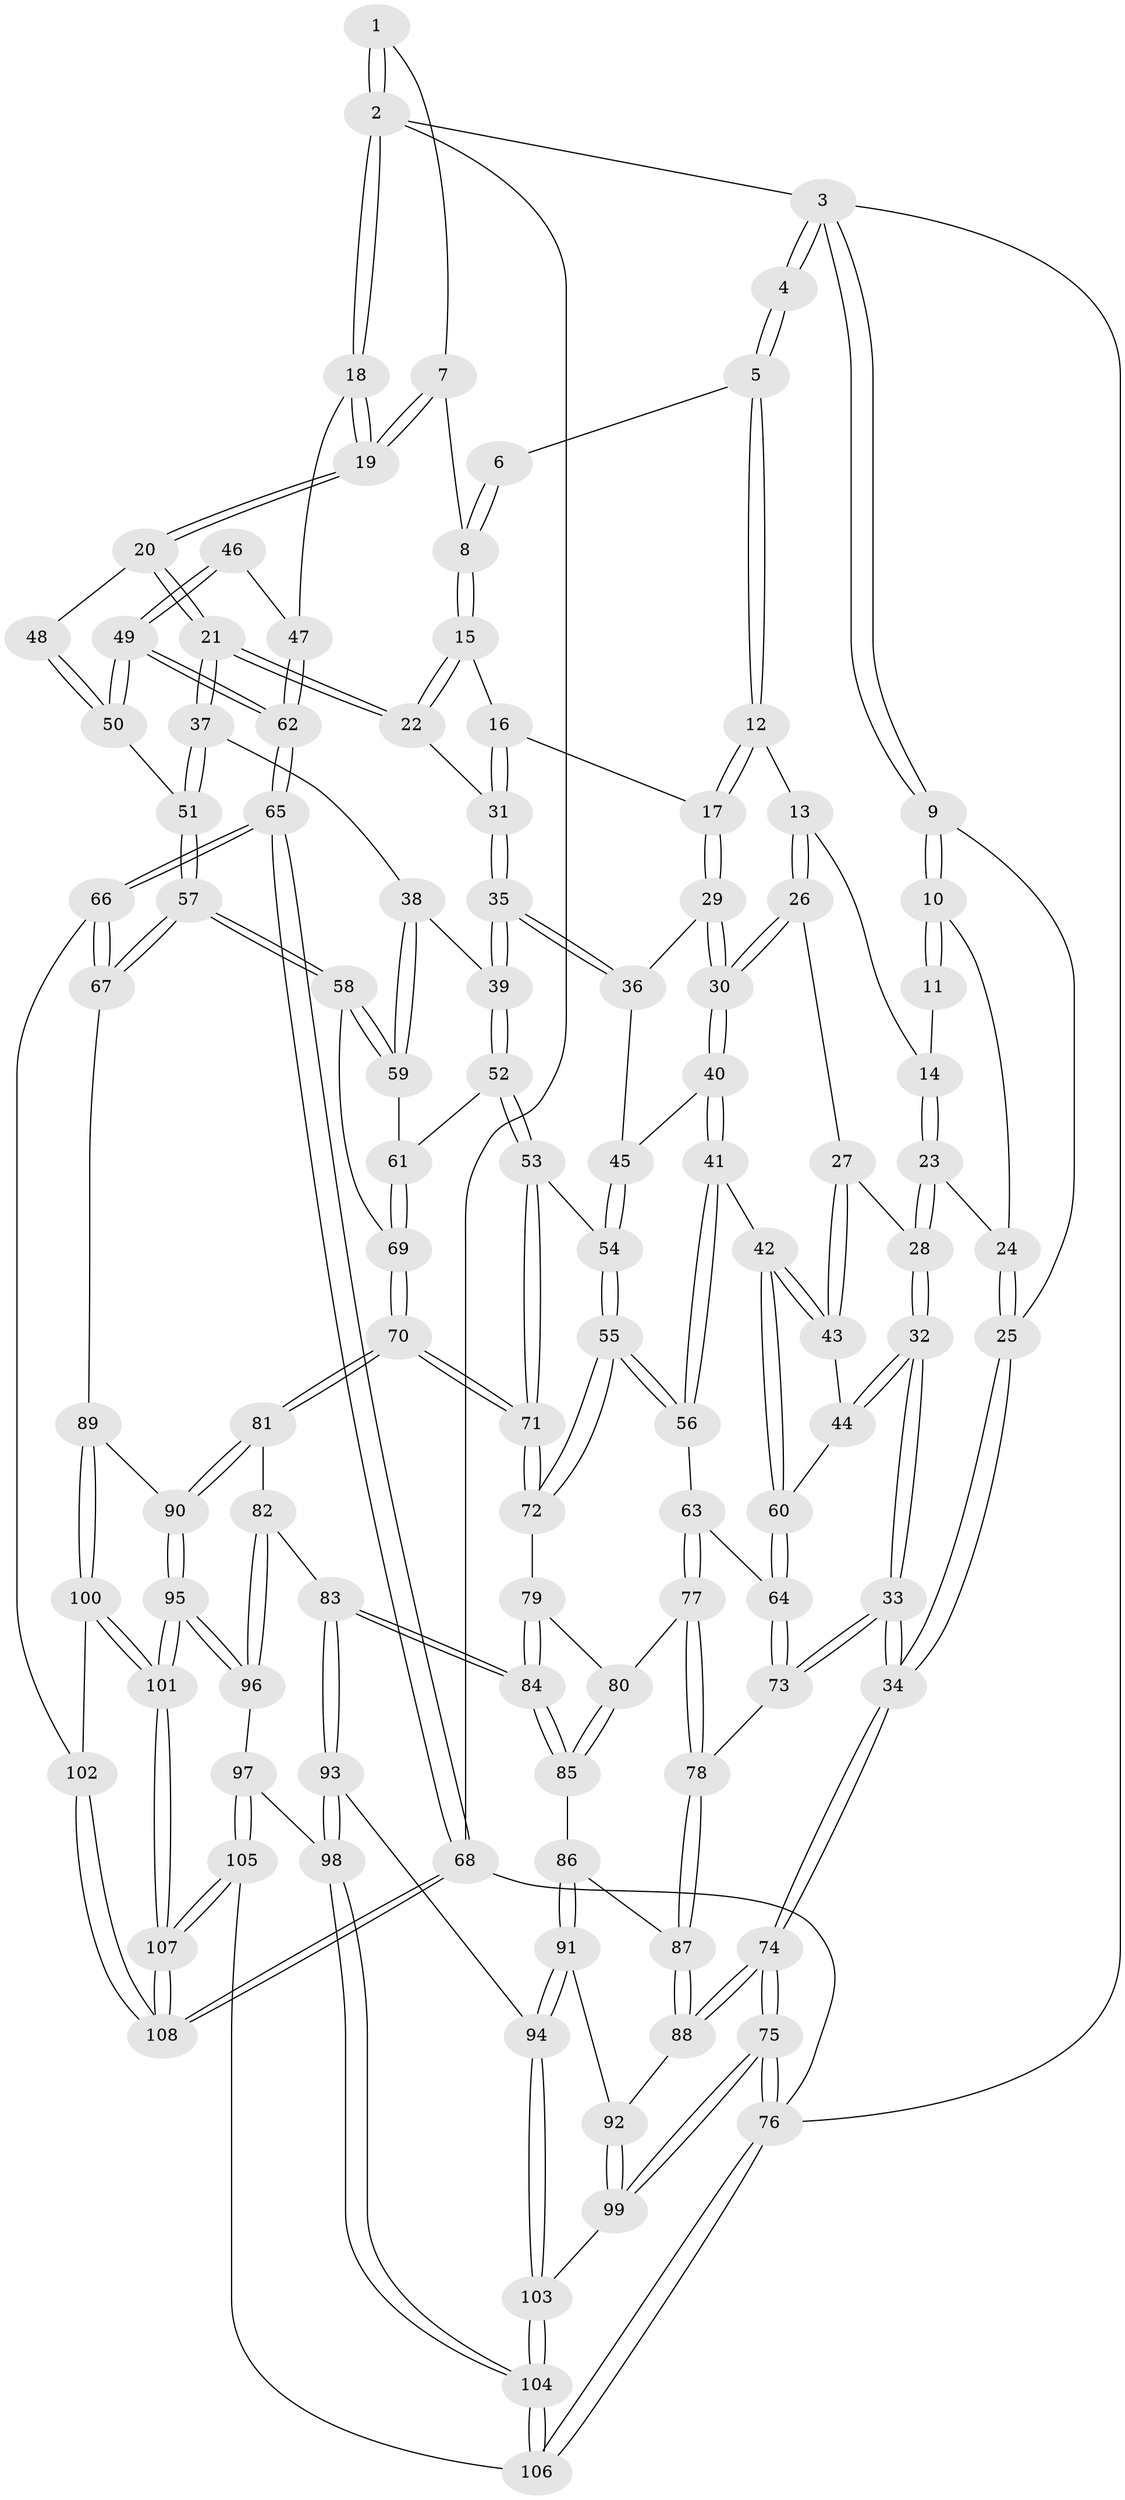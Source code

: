 // coarse degree distribution, {3: 0.11627906976744186, 4: 0.4186046511627907, 2: 0.09302325581395349, 5: 0.16279069767441862, 7: 0.046511627906976744, 6: 0.16279069767441862}
// Generated by graph-tools (version 1.1) at 2025/04/03/04/25 22:04:57]
// undirected, 108 vertices, 267 edges
graph export_dot {
graph [start="1"]
  node [color=gray90,style=filled];
  1 [pos="+0.8230085048960772+0"];
  2 [pos="+1+0"];
  3 [pos="+0+0"];
  4 [pos="+0.21042133552656542+0"];
  5 [pos="+0.37028862701832505+0"];
  6 [pos="+0.4038712251404961+0"];
  7 [pos="+0.7078742363416759+0.046578223442955896"];
  8 [pos="+0.6274881479929547+0.09877025308903248"];
  9 [pos="+0+0"];
  10 [pos="+0.11101775314503948+0.10469752958719543"];
  11 [pos="+0.1968405832124716+0"];
  12 [pos="+0.4004255368007085+0.13700571938551565"];
  13 [pos="+0.28879899736218323+0.162531721267783"];
  14 [pos="+0.24369107027393996+0.1518309672957712"];
  15 [pos="+0.6047697889721397+0.1627177929494089"];
  16 [pos="+0.510601076043923+0.17908126450339534"];
  17 [pos="+0.42909499950368607+0.18241711763501567"];
  18 [pos="+1+0"];
  19 [pos="+0.8178141004384483+0.1549425827995211"];
  20 [pos="+0.7889298123883868+0.28432865162973164"];
  21 [pos="+0.7754293973986852+0.2931863600100278"];
  22 [pos="+0.64221481687764+0.20674164722086505"];
  23 [pos="+0.12816445702235152+0.1779540503255519"];
  24 [pos="+0.11030680219623427+0.12045383280039965"];
  25 [pos="+0+0.1872450627771977"];
  26 [pos="+0.2457100002900914+0.24916642520710583"];
  27 [pos="+0.13525263953023228+0.25478295889502556"];
  28 [pos="+0.1180952513880934+0.24391078563788385"];
  29 [pos="+0.4154944314579197+0.24980905970089123"];
  30 [pos="+0.34068839228181785+0.3180674182539964"];
  31 [pos="+0.5699872491582517+0.3130007451846967"];
  32 [pos="+0+0.352881891793572"];
  33 [pos="+0+0.3932983607331173"];
  34 [pos="+0+0.39569696016511074"];
  35 [pos="+0.5497413411669485+0.38373613551086494"];
  36 [pos="+0.480101809434091+0.3266178120568265"];
  37 [pos="+0.7711019764061852+0.3044377751190718"];
  38 [pos="+0.7476255855651707+0.33209175323856427"];
  39 [pos="+0.5502204368656257+0.38458275386969004"];
  40 [pos="+0.3259925980716365+0.35098160481983304"];
  41 [pos="+0.28615229194811215+0.39380615226398213"];
  42 [pos="+0.22405463973248327+0.3873342818139793"];
  43 [pos="+0.22011484450926336+0.3839530011000124"];
  44 [pos="+0.08419487200591605+0.3972432681636285"];
  45 [pos="+0.4159206989018751+0.4123482811090428"];
  46 [pos="+0.9364410394002376+0.2727607618945061"];
  47 [pos="+1+0.05018491642295952"];
  48 [pos="+0.8330148750198493+0.289183899599325"];
  49 [pos="+1+0.45128142764934615"];
  50 [pos="+0.95816803190832+0.4311816834346165"];
  51 [pos="+0.855477490563049+0.4511361938856302"];
  52 [pos="+0.5438863312729512+0.4246358695828905"];
  53 [pos="+0.5405911894296132+0.42785418389142843"];
  54 [pos="+0.43623161235863905+0.4443919050436021"];
  55 [pos="+0.3762833478111742+0.5240901590907276"];
  56 [pos="+0.3151629939071147+0.49500901560520694"];
  57 [pos="+0.8224841605075558+0.6524536290619403"];
  58 [pos="+0.7243249753362254+0.5867497252793555"];
  59 [pos="+0.7302983869024908+0.4105422392164958"];
  60 [pos="+0.1632185098452542+0.4695221562452185"];
  61 [pos="+0.5938341775269806+0.46315042392338873"];
  62 [pos="+1+0.5529531118546961"];
  63 [pos="+0.2742565191844814+0.5287619010901973"];
  64 [pos="+0.15056900269435883+0.5129129557609813"];
  65 [pos="+1+0.686452154888479"];
  66 [pos="+1+0.6897417007523966"];
  67 [pos="+0.8372676004606093+0.6698752510270356"];
  68 [pos="+1+1"];
  69 [pos="+0.6884010450624908+0.5838006764094185"];
  70 [pos="+0.511727055150237+0.6468788271674478"];
  71 [pos="+0.4839959875740787+0.6093154665795433"];
  72 [pos="+0.4103005083615443+0.5739812498611123"];
  73 [pos="+0.1269134646126285+0.5338189769807742"];
  74 [pos="+0+0.6794412374643569"];
  75 [pos="+0+1"];
  76 [pos="+0+1"];
  77 [pos="+0.251022553368866+0.6138402069585185"];
  78 [pos="+0.13460187058654718+0.6060359511323027"];
  79 [pos="+0.37617461028727484+0.6020732537862971"];
  80 [pos="+0.2596804051648145+0.6273571755690104"];
  81 [pos="+0.504822098723769+0.6945497012991788"];
  82 [pos="+0.4656492723455248+0.7321831788558651"];
  83 [pos="+0.3725930127780764+0.7663228346682146"];
  84 [pos="+0.31878502331092595+0.7108787052257155"];
  85 [pos="+0.27051721449410043+0.692182269154664"];
  86 [pos="+0.2558735277025563+0.7017033029694223"];
  87 [pos="+0.12479246409634669+0.6248094188606014"];
  88 [pos="+0.07639807581414391+0.6953516505648278"];
  89 [pos="+0.8129231204881652+0.7041502637497778"];
  90 [pos="+0.5858850373471064+0.7688647229709098"];
  91 [pos="+0.16771562261159959+0.7808281436251204"];
  92 [pos="+0.14069946606170566+0.7702367783576551"];
  93 [pos="+0.36431463432129085+0.78488988545745"];
  94 [pos="+0.18844599470092818+0.8109707845649102"];
  95 [pos="+0.6109967570880073+0.8881011722165217"];
  96 [pos="+0.4915050375465696+0.883131911140786"];
  97 [pos="+0.48624015190060005+0.8873278058239525"];
  98 [pos="+0.3595045204958106+0.8537870415483599"];
  99 [pos="+0.007099735415958314+0.9231248964662497"];
  100 [pos="+0.775001712325512+0.809453520122591"];
  101 [pos="+0.6598561180274635+0.9345845720277143"];
  102 [pos="+0.8591799021787488+0.933063985217994"];
  103 [pos="+0.2121529375915281+0.8979462894700629"];
  104 [pos="+0.28234923287250785+0.9945670674832708"];
  105 [pos="+0.3761820667746027+1"];
  106 [pos="+0.30571864472168764+1"];
  107 [pos="+0.6842105048013128+1"];
  108 [pos="+0.8914398811017027+1"];
  1 -- 2;
  1 -- 2;
  1 -- 7;
  2 -- 3;
  2 -- 18;
  2 -- 18;
  2 -- 68;
  3 -- 4;
  3 -- 4;
  3 -- 9;
  3 -- 9;
  3 -- 76;
  4 -- 5;
  4 -- 5;
  5 -- 6;
  5 -- 12;
  5 -- 12;
  6 -- 8;
  6 -- 8;
  7 -- 8;
  7 -- 19;
  7 -- 19;
  8 -- 15;
  8 -- 15;
  9 -- 10;
  9 -- 10;
  9 -- 25;
  10 -- 11;
  10 -- 11;
  10 -- 24;
  11 -- 14;
  12 -- 13;
  12 -- 17;
  12 -- 17;
  13 -- 14;
  13 -- 26;
  13 -- 26;
  14 -- 23;
  14 -- 23;
  15 -- 16;
  15 -- 22;
  15 -- 22;
  16 -- 17;
  16 -- 31;
  16 -- 31;
  17 -- 29;
  17 -- 29;
  18 -- 19;
  18 -- 19;
  18 -- 47;
  19 -- 20;
  19 -- 20;
  20 -- 21;
  20 -- 21;
  20 -- 48;
  21 -- 22;
  21 -- 22;
  21 -- 37;
  21 -- 37;
  22 -- 31;
  23 -- 24;
  23 -- 28;
  23 -- 28;
  24 -- 25;
  24 -- 25;
  25 -- 34;
  25 -- 34;
  26 -- 27;
  26 -- 30;
  26 -- 30;
  27 -- 28;
  27 -- 43;
  27 -- 43;
  28 -- 32;
  28 -- 32;
  29 -- 30;
  29 -- 30;
  29 -- 36;
  30 -- 40;
  30 -- 40;
  31 -- 35;
  31 -- 35;
  32 -- 33;
  32 -- 33;
  32 -- 44;
  32 -- 44;
  33 -- 34;
  33 -- 34;
  33 -- 73;
  33 -- 73;
  34 -- 74;
  34 -- 74;
  35 -- 36;
  35 -- 36;
  35 -- 39;
  35 -- 39;
  36 -- 45;
  37 -- 38;
  37 -- 51;
  37 -- 51;
  38 -- 39;
  38 -- 59;
  38 -- 59;
  39 -- 52;
  39 -- 52;
  40 -- 41;
  40 -- 41;
  40 -- 45;
  41 -- 42;
  41 -- 56;
  41 -- 56;
  42 -- 43;
  42 -- 43;
  42 -- 60;
  42 -- 60;
  43 -- 44;
  44 -- 60;
  45 -- 54;
  45 -- 54;
  46 -- 47;
  46 -- 49;
  46 -- 49;
  47 -- 62;
  47 -- 62;
  48 -- 50;
  48 -- 50;
  49 -- 50;
  49 -- 50;
  49 -- 62;
  49 -- 62;
  50 -- 51;
  51 -- 57;
  51 -- 57;
  52 -- 53;
  52 -- 53;
  52 -- 61;
  53 -- 54;
  53 -- 71;
  53 -- 71;
  54 -- 55;
  54 -- 55;
  55 -- 56;
  55 -- 56;
  55 -- 72;
  55 -- 72;
  56 -- 63;
  57 -- 58;
  57 -- 58;
  57 -- 67;
  57 -- 67;
  58 -- 59;
  58 -- 59;
  58 -- 69;
  59 -- 61;
  60 -- 64;
  60 -- 64;
  61 -- 69;
  61 -- 69;
  62 -- 65;
  62 -- 65;
  63 -- 64;
  63 -- 77;
  63 -- 77;
  64 -- 73;
  64 -- 73;
  65 -- 66;
  65 -- 66;
  65 -- 68;
  65 -- 68;
  66 -- 67;
  66 -- 67;
  66 -- 102;
  67 -- 89;
  68 -- 108;
  68 -- 108;
  68 -- 76;
  69 -- 70;
  69 -- 70;
  70 -- 71;
  70 -- 71;
  70 -- 81;
  70 -- 81;
  71 -- 72;
  71 -- 72;
  72 -- 79;
  73 -- 78;
  74 -- 75;
  74 -- 75;
  74 -- 88;
  74 -- 88;
  75 -- 76;
  75 -- 76;
  75 -- 99;
  75 -- 99;
  76 -- 106;
  76 -- 106;
  77 -- 78;
  77 -- 78;
  77 -- 80;
  78 -- 87;
  78 -- 87;
  79 -- 80;
  79 -- 84;
  79 -- 84;
  80 -- 85;
  80 -- 85;
  81 -- 82;
  81 -- 90;
  81 -- 90;
  82 -- 83;
  82 -- 96;
  82 -- 96;
  83 -- 84;
  83 -- 84;
  83 -- 93;
  83 -- 93;
  84 -- 85;
  84 -- 85;
  85 -- 86;
  86 -- 87;
  86 -- 91;
  86 -- 91;
  87 -- 88;
  87 -- 88;
  88 -- 92;
  89 -- 90;
  89 -- 100;
  89 -- 100;
  90 -- 95;
  90 -- 95;
  91 -- 92;
  91 -- 94;
  91 -- 94;
  92 -- 99;
  92 -- 99;
  93 -- 94;
  93 -- 98;
  93 -- 98;
  94 -- 103;
  94 -- 103;
  95 -- 96;
  95 -- 96;
  95 -- 101;
  95 -- 101;
  96 -- 97;
  97 -- 98;
  97 -- 105;
  97 -- 105;
  98 -- 104;
  98 -- 104;
  99 -- 103;
  100 -- 101;
  100 -- 101;
  100 -- 102;
  101 -- 107;
  101 -- 107;
  102 -- 108;
  102 -- 108;
  103 -- 104;
  103 -- 104;
  104 -- 106;
  104 -- 106;
  105 -- 106;
  105 -- 107;
  105 -- 107;
  107 -- 108;
  107 -- 108;
}
